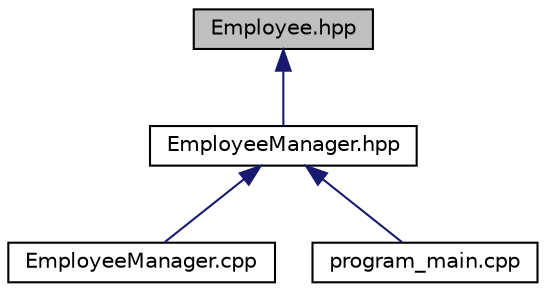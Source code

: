 digraph "Employee.hpp"
{
  edge [fontname="Helvetica",fontsize="10",labelfontname="Helvetica",labelfontsize="10"];
  node [fontname="Helvetica",fontsize="10",shape=record];
  Node1 [label="Employee.hpp",height=0.2,width=0.4,color="black", fillcolor="grey75", style="filled", fontcolor="black"];
  Node1 -> Node2 [dir="back",color="midnightblue",fontsize="10",style="solid"];
  Node2 [label="EmployeeManager.hpp",height=0.2,width=0.4,color="black", fillcolor="white", style="filled",URL="$EmployeeManager_8hpp.html"];
  Node2 -> Node3 [dir="back",color="midnightblue",fontsize="10",style="solid"];
  Node3 [label="EmployeeManager.cpp",height=0.2,width=0.4,color="black", fillcolor="white", style="filled",URL="$EmployeeManager_8cpp.html"];
  Node2 -> Node4 [dir="back",color="midnightblue",fontsize="10",style="solid"];
  Node4 [label="program_main.cpp",height=0.2,width=0.4,color="black", fillcolor="white", style="filled",URL="$program__main_8cpp.html"];
}
